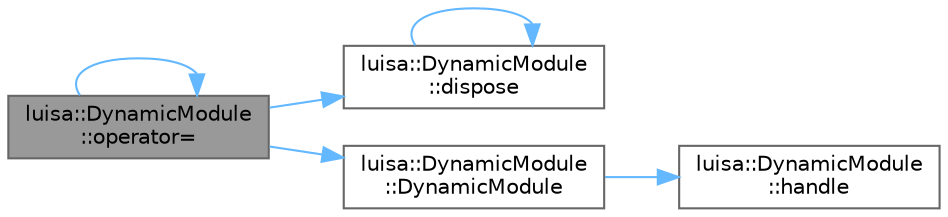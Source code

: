 digraph "luisa::DynamicModule::operator="
{
 // LATEX_PDF_SIZE
  bgcolor="transparent";
  edge [fontname=Helvetica,fontsize=10,labelfontname=Helvetica,labelfontsize=10];
  node [fontname=Helvetica,fontsize=10,shape=box,height=0.2,width=0.4];
  rankdir="LR";
  Node1 [id="Node000001",label="luisa::DynamicModule\l::operator=",height=0.2,width=0.4,color="gray40", fillcolor="grey60", style="filled", fontcolor="black",tooltip=" "];
  Node1 -> Node2 [id="edge6_Node000001_Node000002",color="steelblue1",style="solid",tooltip=" "];
  Node2 [id="Node000002",label="luisa::DynamicModule\l::dispose",height=0.2,width=0.4,color="grey40", fillcolor="white", style="filled",URL="$classluisa_1_1_dynamic_module.html#a01f731936fa97c84b7fc57153dacd450",tooltip=" "];
  Node2 -> Node2 [id="edge7_Node000002_Node000002",color="steelblue1",style="solid",tooltip=" "];
  Node1 -> Node3 [id="edge8_Node000001_Node000003",color="steelblue1",style="solid",tooltip=" "];
  Node3 [id="Node000003",label="luisa::DynamicModule\l::DynamicModule",height=0.2,width=0.4,color="grey40", fillcolor="white", style="filled",URL="$classluisa_1_1_dynamic_module.html#a494359674834a3cbf38d938ab24e0515",tooltip=" "];
  Node3 -> Node4 [id="edge9_Node000003_Node000004",color="steelblue1",style="solid",tooltip=" "];
  Node4 [id="Node000004",label="luisa::DynamicModule\l::handle",height=0.2,width=0.4,color="grey40", fillcolor="white", style="filled",URL="$classluisa_1_1_dynamic_module.html#af73a10a96ed810c8026e440bea641840",tooltip=" "];
  Node1 -> Node1 [id="edge10_Node000001_Node000001",color="steelblue1",style="solid",tooltip=" "];
}
